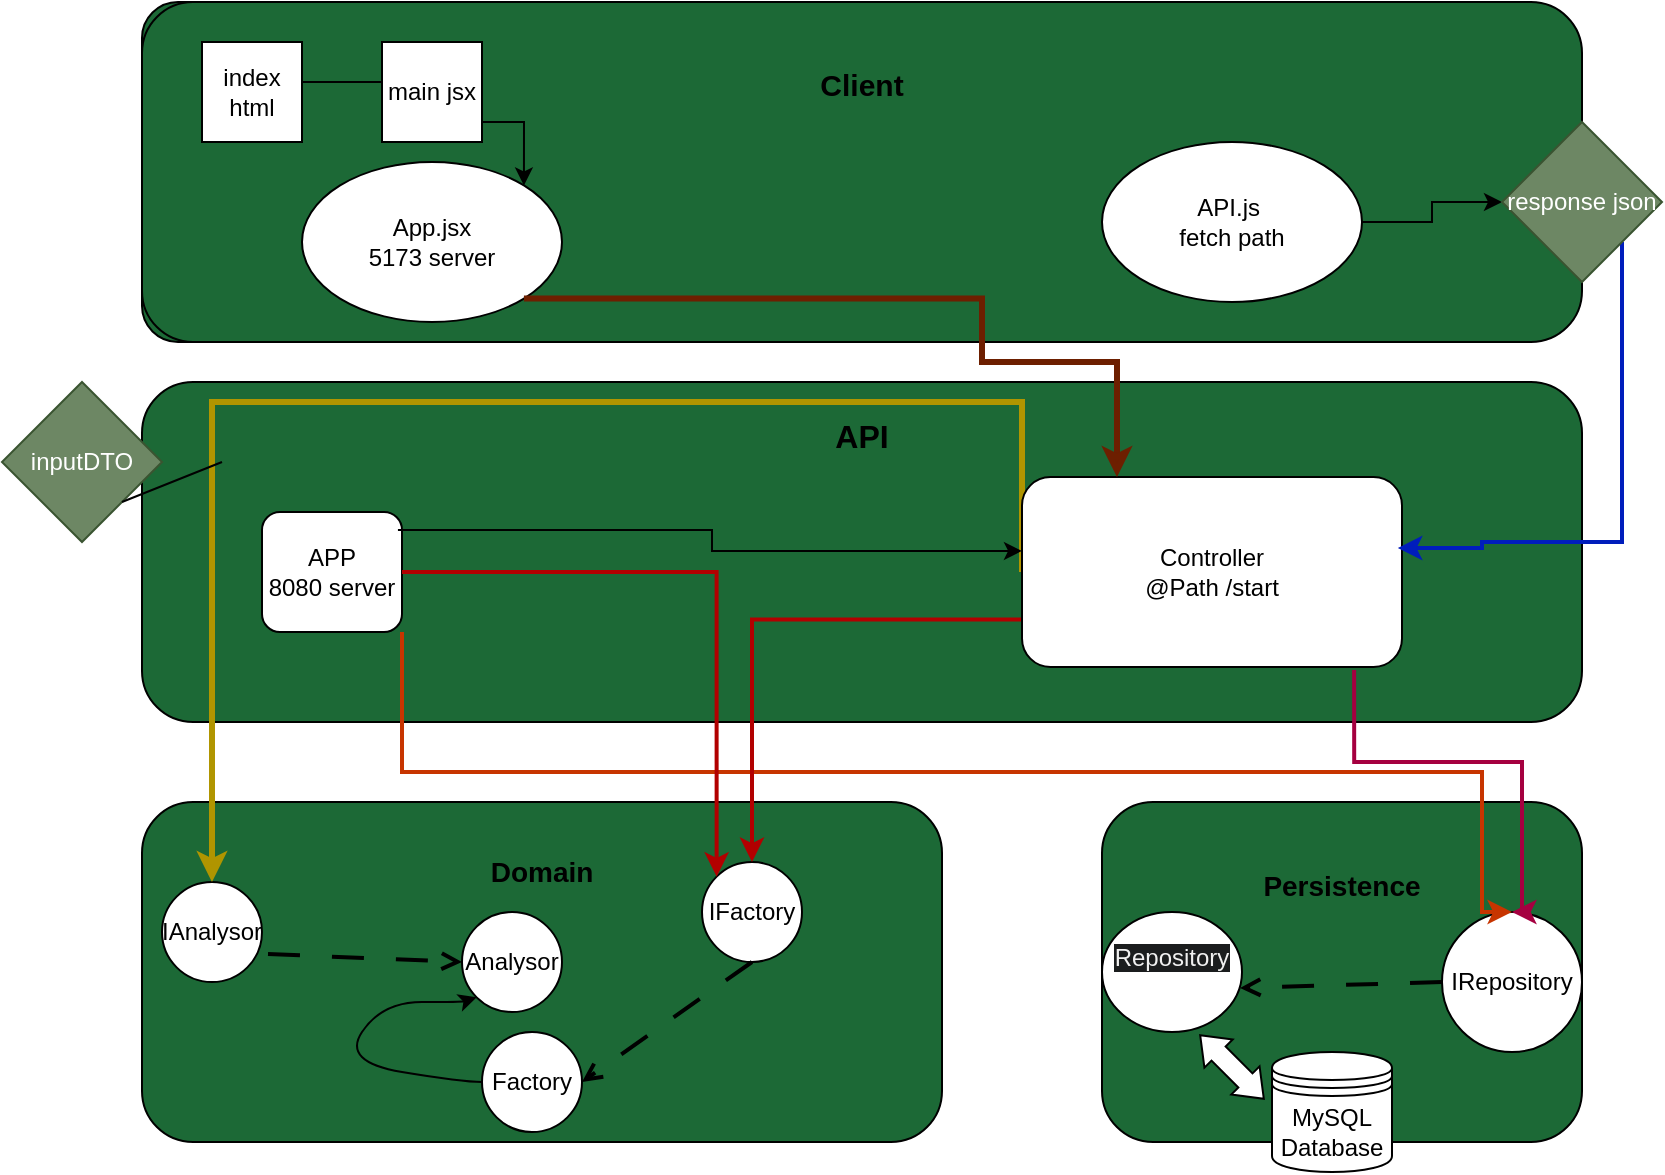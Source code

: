 <mxfile version="23.0.2" type="device">
  <diagram id="R2lEEEUBdFMjLlhIrx00" name="Page-1">
    <mxGraphModel dx="1098" dy="798" grid="1" gridSize="10" guides="1" tooltips="1" connect="1" arrows="1" fold="1" page="1" pageScale="1" pageWidth="850" pageHeight="1100" math="0" shadow="0" extFonts="Permanent Marker^https://fonts.googleapis.com/css?family=Permanent+Marker">
      <root>
        <mxCell id="0" />
        <mxCell id="1" parent="0" />
        <mxCell id="VbbkFvDpL6olopIZG3GA-1" value="" style="rounded=1;whiteSpace=wrap;html=1;fillColor=#1C6936;" vertex="1" parent="1">
          <mxGeometry x="80" y="320" width="120" height="170" as="geometry" />
        </mxCell>
        <mxCell id="VbbkFvDpL6olopIZG3GA-4" value="&lt;b&gt;&lt;font style=&quot;font-size: 16px;&quot;&gt;API&lt;/font&gt;&lt;/b&gt;&lt;br&gt;&lt;br&gt;&lt;br&gt;&lt;br&gt;&lt;br&gt;&lt;br&gt;&lt;br&gt;&lt;br&gt;&lt;br&gt;" style="rounded=1;whiteSpace=wrap;html=1;fillColor=#1C6936;align=center;" vertex="1" parent="1">
          <mxGeometry x="80" y="510" width="720" height="170" as="geometry" />
        </mxCell>
        <mxCell id="VbbkFvDpL6olopIZG3GA-2" value="&lt;b&gt;&lt;font style=&quot;font-size: 15px;&quot;&gt;Client&lt;/font&gt;&lt;/b&gt;&lt;br&gt;&lt;br&gt;&lt;br&gt;&lt;br&gt;&lt;br&gt;&lt;br&gt;&lt;br&gt;" style="rounded=1;whiteSpace=wrap;html=1;fillColor=#1C6936;align=center;" vertex="1" parent="1">
          <mxGeometry x="80" y="320" width="720" height="170" as="geometry" />
        </mxCell>
        <mxCell id="VbbkFvDpL6olopIZG3GA-3" value="&lt;b&gt;&lt;font style=&quot;font-size: 14px;&quot;&gt;Persistence&lt;/font&gt;&lt;/b&gt;&lt;br&gt;&lt;br&gt;&lt;br&gt;&lt;br&gt;&lt;br&gt;&lt;br&gt;&lt;br&gt;" style="rounded=1;whiteSpace=wrap;html=1;fillColor=#1C6936;align=center;" vertex="1" parent="1">
          <mxGeometry x="560" y="720" width="240" height="170" as="geometry" />
        </mxCell>
        <mxCell id="VbbkFvDpL6olopIZG3GA-5" value="&lt;b&gt;&lt;font style=&quot;font-size: 14px;&quot;&gt;Domain&lt;br&gt;&lt;br&gt;&lt;br&gt;&lt;br&gt;&lt;br&gt;&lt;br&gt;&lt;br&gt;&lt;/font&gt;&lt;/b&gt;" style="rounded=1;whiteSpace=wrap;html=1;fillColor=#1C6936;align=center;labelPosition=center;verticalLabelPosition=middle;verticalAlign=middle;" vertex="1" parent="1">
          <mxGeometry x="80" y="720" width="400" height="170" as="geometry" />
        </mxCell>
        <mxCell id="VbbkFvDpL6olopIZG3GA-6" value="&#xa;&lt;span style=&quot;color: rgb(240, 240, 240); font-family: Helvetica; font-size: 12px; font-style: normal; font-variant-ligatures: normal; font-variant-caps: normal; font-weight: 400; letter-spacing: normal; orphans: 2; text-align: center; text-indent: 0px; text-transform: none; widows: 2; word-spacing: 0px; -webkit-text-stroke-width: 0px; background-color: rgb(27, 29, 30); text-decoration-thickness: initial; text-decoration-style: initial; text-decoration-color: initial; float: none; display: inline !important;&quot;&gt;Repository&lt;/span&gt;&#xa;&#xa;" style="ellipse;whiteSpace=wrap;html=1;" vertex="1" parent="1">
          <mxGeometry x="560" y="775" width="70" height="60" as="geometry" />
        </mxCell>
        <mxCell id="VbbkFvDpL6olopIZG3GA-8" value="IRepository" style="ellipse;whiteSpace=wrap;html=1;" vertex="1" parent="1">
          <mxGeometry x="730" y="775" width="70" height="70" as="geometry" />
        </mxCell>
        <mxCell id="VbbkFvDpL6olopIZG3GA-9" value="Factory" style="ellipse;whiteSpace=wrap;html=1;" vertex="1" parent="1">
          <mxGeometry x="250" y="835" width="50" height="50" as="geometry" />
        </mxCell>
        <mxCell id="VbbkFvDpL6olopIZG3GA-10" value="IFactory" style="ellipse;whiteSpace=wrap;html=1;" vertex="1" parent="1">
          <mxGeometry x="360" y="750" width="50" height="50" as="geometry" />
        </mxCell>
        <mxCell id="VbbkFvDpL6olopIZG3GA-11" value="Analysor" style="ellipse;whiteSpace=wrap;html=1;" vertex="1" parent="1">
          <mxGeometry x="240" y="775" width="50" height="50" as="geometry" />
        </mxCell>
        <mxCell id="VbbkFvDpL6olopIZG3GA-12" value="IAnalysor" style="ellipse;whiteSpace=wrap;html=1;" vertex="1" parent="1">
          <mxGeometry x="90" y="760" width="50" height="50" as="geometry" />
        </mxCell>
        <mxCell id="VbbkFvDpL6olopIZG3GA-20" style="edgeStyle=orthogonalEdgeStyle;rounded=0;orthogonalLoop=1;jettySize=auto;html=1;exitX=1;exitY=1;exitDx=0;exitDy=0;entryX=0.5;entryY=0;entryDx=0;entryDy=0;fillColor=#fa6800;strokeColor=#C73500;strokeWidth=2;" edge="1" parent="1" source="VbbkFvDpL6olopIZG3GA-13" target="VbbkFvDpL6olopIZG3GA-8">
          <mxGeometry relative="1" as="geometry">
            <Array as="points">
              <mxPoint x="210" y="705" />
              <mxPoint x="750" y="705" />
              <mxPoint x="750" y="775" />
            </Array>
          </mxGeometry>
        </mxCell>
        <mxCell id="VbbkFvDpL6olopIZG3GA-13" value="APP&lt;br&gt;8080 server" style="rounded=1;whiteSpace=wrap;html=1;" vertex="1" parent="1">
          <mxGeometry x="140" y="575" width="70" height="60" as="geometry" />
        </mxCell>
        <mxCell id="VbbkFvDpL6olopIZG3GA-32" style="edgeStyle=orthogonalEdgeStyle;rounded=0;orthogonalLoop=1;jettySize=auto;html=1;exitX=0;exitY=0.75;exitDx=0;exitDy=0;fillColor=#e51400;strokeColor=#B20000;strokeWidth=2;" edge="1" parent="1" source="VbbkFvDpL6olopIZG3GA-14" target="VbbkFvDpL6olopIZG3GA-10">
          <mxGeometry relative="1" as="geometry" />
        </mxCell>
        <mxCell id="VbbkFvDpL6olopIZG3GA-33" style="edgeStyle=orthogonalEdgeStyle;rounded=0;orthogonalLoop=1;jettySize=auto;html=1;exitX=0;exitY=0.5;exitDx=0;exitDy=0;entryX=0.5;entryY=0;entryDx=0;entryDy=0;fillColor=#e3c800;strokeColor=#B09500;strokeWidth=3;" edge="1" parent="1" source="VbbkFvDpL6olopIZG3GA-14" target="VbbkFvDpL6olopIZG3GA-12">
          <mxGeometry relative="1" as="geometry">
            <Array as="points">
              <mxPoint x="520" y="520" />
              <mxPoint x="115" y="520" />
            </Array>
          </mxGeometry>
        </mxCell>
        <mxCell id="VbbkFvDpL6olopIZG3GA-14" value="Controller&lt;br&gt;@Path /start" style="rounded=1;whiteSpace=wrap;html=1;" vertex="1" parent="1">
          <mxGeometry x="520" y="557.5" width="190" height="95" as="geometry" />
        </mxCell>
        <mxCell id="VbbkFvDpL6olopIZG3GA-43" value="" style="edgeStyle=orthogonalEdgeStyle;rounded=0;orthogonalLoop=1;jettySize=auto;html=1;" edge="1" parent="1" source="VbbkFvDpL6olopIZG3GA-16" target="VbbkFvDpL6olopIZG3GA-42">
          <mxGeometry relative="1" as="geometry" />
        </mxCell>
        <mxCell id="VbbkFvDpL6olopIZG3GA-16" value="API.js&amp;nbsp;&lt;br&gt;fetch path" style="ellipse;whiteSpace=wrap;html=1;" vertex="1" parent="1">
          <mxGeometry x="560" y="390" width="130" height="80" as="geometry" />
        </mxCell>
        <mxCell id="VbbkFvDpL6olopIZG3GA-17" value="App.jsx&lt;br&gt;5173 server" style="ellipse;whiteSpace=wrap;html=1;" vertex="1" parent="1">
          <mxGeometry x="160" y="400" width="130" height="80" as="geometry" />
        </mxCell>
        <mxCell id="VbbkFvDpL6olopIZG3GA-19" style="edgeStyle=orthogonalEdgeStyle;rounded=0;orthogonalLoop=1;jettySize=auto;html=1;entryX=0;entryY=0;entryDx=0;entryDy=0;fillColor=#e51400;strokeColor=#B20000;strokeWidth=2;" edge="1" parent="1" source="VbbkFvDpL6olopIZG3GA-13" target="VbbkFvDpL6olopIZG3GA-10">
          <mxGeometry relative="1" as="geometry" />
        </mxCell>
        <mxCell id="VbbkFvDpL6olopIZG3GA-21" style="edgeStyle=orthogonalEdgeStyle;rounded=0;orthogonalLoop=1;jettySize=auto;html=1;exitX=0.971;exitY=0.15;exitDx=0;exitDy=0;entryX=0;entryY=0.389;entryDx=0;entryDy=0;entryPerimeter=0;exitPerimeter=0;" edge="1" parent="1" source="VbbkFvDpL6olopIZG3GA-13" target="VbbkFvDpL6olopIZG3GA-14">
          <mxGeometry relative="1" as="geometry" />
        </mxCell>
        <mxCell id="VbbkFvDpL6olopIZG3GA-22" style="edgeStyle=orthogonalEdgeStyle;rounded=0;orthogonalLoop=1;jettySize=auto;html=1;exitX=0.874;exitY=1.016;exitDx=0;exitDy=0;entryX=0.5;entryY=0;entryDx=0;entryDy=0;fontColor=#8A0000;labelBackgroundColor=none;fillColor=#d80073;strokeColor=#A50040;startSize=11;strokeWidth=2;exitPerimeter=0;" edge="1" parent="1" source="VbbkFvDpL6olopIZG3GA-14" target="VbbkFvDpL6olopIZG3GA-8">
          <mxGeometry relative="1" as="geometry">
            <Array as="points">
              <mxPoint x="686" y="700" />
              <mxPoint x="770" y="700" />
              <mxPoint x="770" y="775" />
            </Array>
          </mxGeometry>
        </mxCell>
        <mxCell id="VbbkFvDpL6olopIZG3GA-24" style="edgeStyle=orthogonalEdgeStyle;rounded=0;orthogonalLoop=1;jettySize=auto;html=1;exitX=1;exitY=1;exitDx=0;exitDy=0;entryX=0.25;entryY=0;entryDx=0;entryDy=0;fillColor=#a0522d;strokeColor=#6D1F00;strokeWidth=3;" edge="1" parent="1" source="VbbkFvDpL6olopIZG3GA-17" target="VbbkFvDpL6olopIZG3GA-14">
          <mxGeometry relative="1" as="geometry">
            <Array as="points">
              <mxPoint x="500" y="468" />
              <mxPoint x="500" y="500" />
              <mxPoint x="568" y="500" />
            </Array>
          </mxGeometry>
        </mxCell>
        <mxCell id="VbbkFvDpL6olopIZG3GA-25" value="MySQL Database" style="shape=datastore;whiteSpace=wrap;html=1;" vertex="1" parent="1">
          <mxGeometry x="645" y="845" width="60" height="60" as="geometry" />
        </mxCell>
        <mxCell id="VbbkFvDpL6olopIZG3GA-26" value="" style="shape=doubleArrow;direction=south;whiteSpace=wrap;html=1;arrowWidth=0.5;arrowSize=0.289;rotation=-45;" vertex="1" parent="1">
          <mxGeometry x="615" y="830" width="20" height="45" as="geometry" />
        </mxCell>
        <mxCell id="VbbkFvDpL6olopIZG3GA-28" value="" style="endArrow=open;html=1;rounded=0;dashed=1;dashPattern=8 8;endFill=0;strokeWidth=2;exitX=1.06;exitY=0.72;exitDx=0;exitDy=0;exitPerimeter=0;" edge="1" parent="1" source="VbbkFvDpL6olopIZG3GA-12">
          <mxGeometry width="50" height="50" relative="1" as="geometry">
            <mxPoint x="230" y="860" as="sourcePoint" />
            <mxPoint x="240" y="800" as="targetPoint" />
          </mxGeometry>
        </mxCell>
        <mxCell id="VbbkFvDpL6olopIZG3GA-29" value="" style="endArrow=open;html=1;rounded=0;dashed=1;dashPattern=8 8;endFill=0;entryX=1;entryY=0.5;entryDx=0;entryDy=0;strokeWidth=2;exitX=0.5;exitY=1;exitDx=0;exitDy=0;" edge="1" parent="1" source="VbbkFvDpL6olopIZG3GA-10" target="VbbkFvDpL6olopIZG3GA-9">
          <mxGeometry width="50" height="50" relative="1" as="geometry">
            <mxPoint x="140" y="865" as="sourcePoint" />
            <mxPoint x="140" y="790" as="targetPoint" />
          </mxGeometry>
        </mxCell>
        <mxCell id="VbbkFvDpL6olopIZG3GA-30" value="" style="curved=1;endArrow=classic;html=1;rounded=0;exitX=0;exitY=0.5;exitDx=0;exitDy=0;entryX=0;entryY=1;entryDx=0;entryDy=0;" edge="1" parent="1" source="VbbkFvDpL6olopIZG3GA-9" target="VbbkFvDpL6olopIZG3GA-11">
          <mxGeometry width="50" height="50" relative="1" as="geometry">
            <mxPoint x="200" y="870" as="sourcePoint" />
            <mxPoint x="190" y="820" as="targetPoint" />
            <Array as="points">
              <mxPoint x="240" y="860" />
              <mxPoint x="180" y="850" />
              <mxPoint x="200" y="820" />
              <mxPoint x="240" y="820" />
            </Array>
          </mxGeometry>
        </mxCell>
        <mxCell id="VbbkFvDpL6olopIZG3GA-31" value="" style="endArrow=open;html=1;rounded=0;dashed=1;dashPattern=8 8;endFill=0;entryX=0.986;entryY=0.633;entryDx=0;entryDy=0;strokeWidth=2;entryPerimeter=0;exitX=0;exitY=0.5;exitDx=0;exitDy=0;" edge="1" parent="1" source="VbbkFvDpL6olopIZG3GA-8" target="VbbkFvDpL6olopIZG3GA-6">
          <mxGeometry width="50" height="50" relative="1" as="geometry">
            <mxPoint x="610" y="795" as="sourcePoint" />
            <mxPoint x="720" y="790" as="targetPoint" />
          </mxGeometry>
        </mxCell>
        <mxCell id="VbbkFvDpL6olopIZG3GA-34" value="inputDTO" style="rhombus;whiteSpace=wrap;html=1;fillColor=#6d8764;fontColor=#ffffff;strokeColor=#3A5431;" vertex="1" parent="1">
          <mxGeometry x="10" y="510" width="80" height="80" as="geometry" />
        </mxCell>
        <mxCell id="VbbkFvDpL6olopIZG3GA-35" value="" style="endArrow=none;html=1;rounded=0;entryX=1;entryY=1;entryDx=0;entryDy=0;" edge="1" parent="1" target="VbbkFvDpL6olopIZG3GA-34">
          <mxGeometry width="50" height="50" relative="1" as="geometry">
            <mxPoint x="120" y="550" as="sourcePoint" />
            <mxPoint x="330" y="660" as="targetPoint" />
          </mxGeometry>
        </mxCell>
        <mxCell id="VbbkFvDpL6olopIZG3GA-39" value="" style="edgeStyle=orthogonalEdgeStyle;rounded=0;orthogonalLoop=1;jettySize=auto;html=1;entryX=1;entryY=0;entryDx=0;entryDy=0;" edge="1" parent="1" source="VbbkFvDpL6olopIZG3GA-36" target="VbbkFvDpL6olopIZG3GA-17">
          <mxGeometry relative="1" as="geometry">
            <mxPoint x="270" y="365" as="targetPoint" />
            <Array as="points">
              <mxPoint x="200" y="360" />
              <mxPoint x="200" y="380" />
              <mxPoint x="271" y="380" />
            </Array>
          </mxGeometry>
        </mxCell>
        <mxCell id="VbbkFvDpL6olopIZG3GA-36" value="index html" style="rounded=0;whiteSpace=wrap;html=1;" vertex="1" parent="1">
          <mxGeometry x="110" y="340" width="50" height="50" as="geometry" />
        </mxCell>
        <mxCell id="VbbkFvDpL6olopIZG3GA-37" value="main jsx" style="rounded=0;whiteSpace=wrap;html=1;" vertex="1" parent="1">
          <mxGeometry x="200" y="340" width="50" height="50" as="geometry" />
        </mxCell>
        <mxCell id="VbbkFvDpL6olopIZG3GA-44" style="edgeStyle=orthogonalEdgeStyle;rounded=0;orthogonalLoop=1;jettySize=auto;html=1;entryX=0.989;entryY=0.374;entryDx=0;entryDy=0;entryPerimeter=0;fillColor=#0050ef;strokeColor=#001DBC;strokeWidth=2;" edge="1" parent="1" source="VbbkFvDpL6olopIZG3GA-42" target="VbbkFvDpL6olopIZG3GA-14">
          <mxGeometry relative="1" as="geometry">
            <Array as="points">
              <mxPoint x="820" y="590" />
              <mxPoint x="750" y="590" />
              <mxPoint x="750" y="593" />
            </Array>
          </mxGeometry>
        </mxCell>
        <mxCell id="VbbkFvDpL6olopIZG3GA-42" value="response json" style="rhombus;whiteSpace=wrap;html=1;fillColor=#6d8764;fontColor=#ffffff;strokeColor=#3A5431;" vertex="1" parent="1">
          <mxGeometry x="760" y="380" width="80" height="80" as="geometry" />
        </mxCell>
      </root>
    </mxGraphModel>
  </diagram>
</mxfile>
